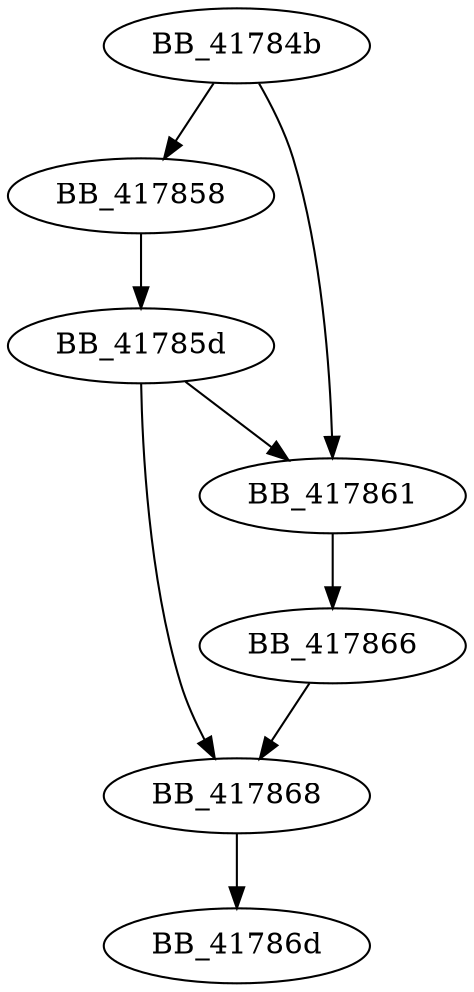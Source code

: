 DiGraph __get_sys_err_msg{
BB_41784b->BB_417858
BB_41784b->BB_417861
BB_417858->BB_41785d
BB_41785d->BB_417861
BB_41785d->BB_417868
BB_417861->BB_417866
BB_417866->BB_417868
BB_417868->BB_41786d
}
